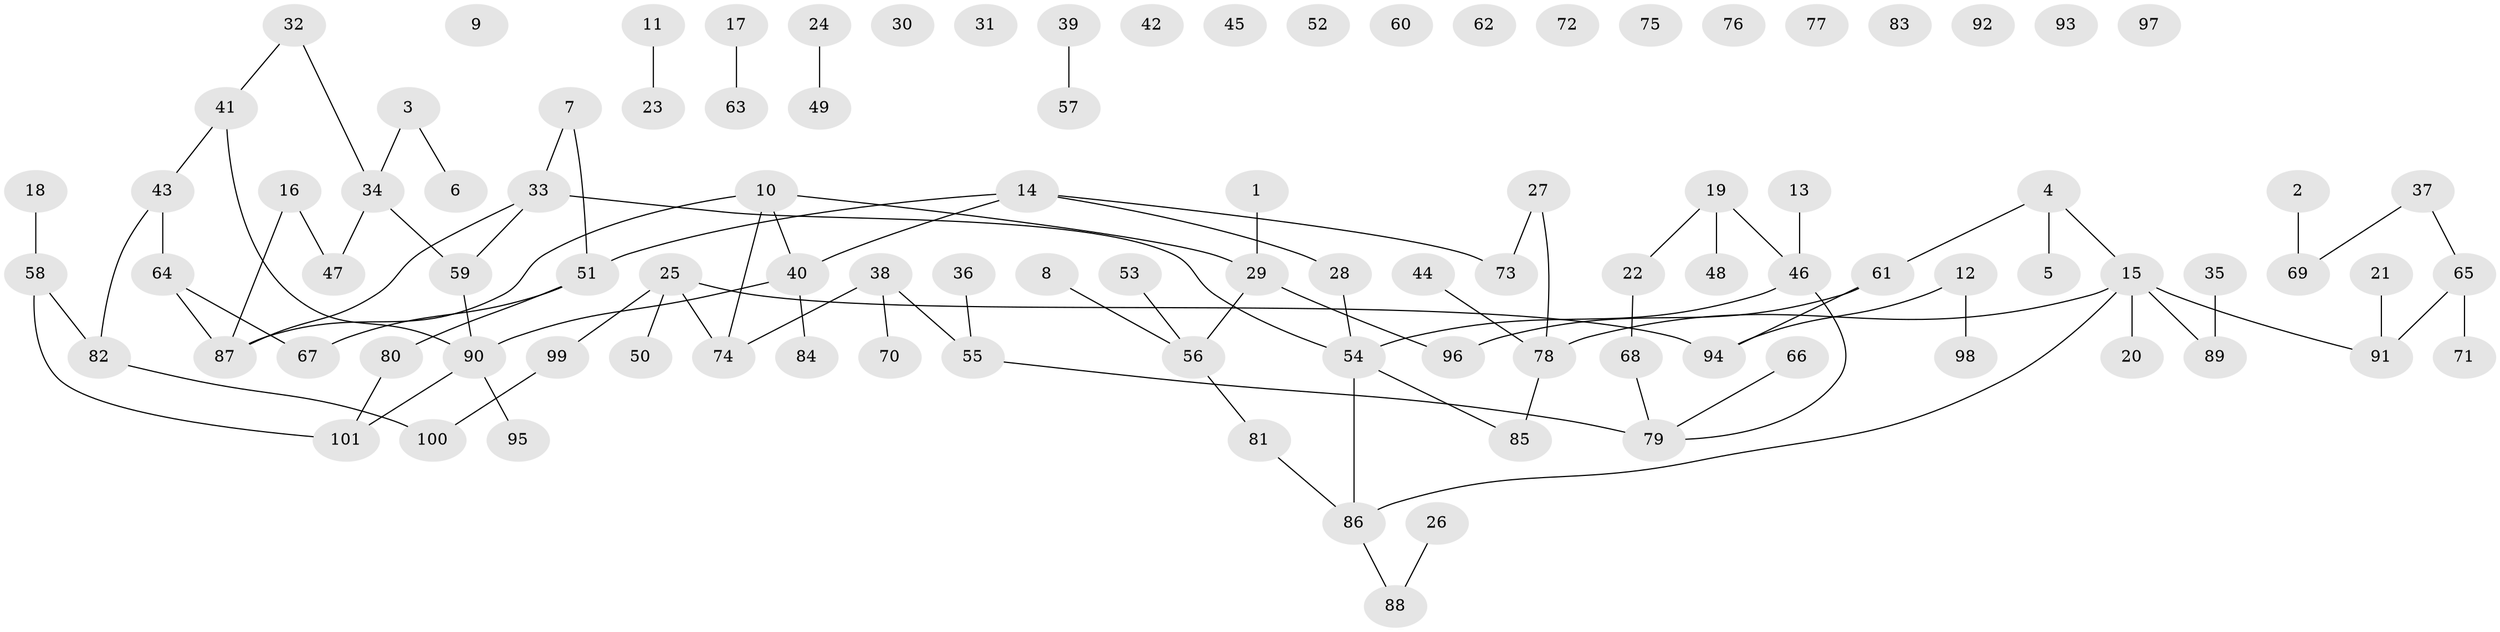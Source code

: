 // coarse degree distribution, {0: 0.6666666666666666, 1: 0.23333333333333334, 2: 0.06666666666666667, 7: 0.03333333333333333}
// Generated by graph-tools (version 1.1) at 2025/42/03/04/25 21:42:52]
// undirected, 101 vertices, 97 edges
graph export_dot {
graph [start="1"]
  node [color=gray90,style=filled];
  1;
  2;
  3;
  4;
  5;
  6;
  7;
  8;
  9;
  10;
  11;
  12;
  13;
  14;
  15;
  16;
  17;
  18;
  19;
  20;
  21;
  22;
  23;
  24;
  25;
  26;
  27;
  28;
  29;
  30;
  31;
  32;
  33;
  34;
  35;
  36;
  37;
  38;
  39;
  40;
  41;
  42;
  43;
  44;
  45;
  46;
  47;
  48;
  49;
  50;
  51;
  52;
  53;
  54;
  55;
  56;
  57;
  58;
  59;
  60;
  61;
  62;
  63;
  64;
  65;
  66;
  67;
  68;
  69;
  70;
  71;
  72;
  73;
  74;
  75;
  76;
  77;
  78;
  79;
  80;
  81;
  82;
  83;
  84;
  85;
  86;
  87;
  88;
  89;
  90;
  91;
  92;
  93;
  94;
  95;
  96;
  97;
  98;
  99;
  100;
  101;
  1 -- 29;
  2 -- 69;
  3 -- 6;
  3 -- 34;
  4 -- 5;
  4 -- 15;
  4 -- 61;
  7 -- 33;
  7 -- 51;
  8 -- 56;
  10 -- 29;
  10 -- 40;
  10 -- 74;
  10 -- 87;
  11 -- 23;
  12 -- 94;
  12 -- 98;
  13 -- 46;
  14 -- 28;
  14 -- 40;
  14 -- 51;
  14 -- 73;
  15 -- 20;
  15 -- 78;
  15 -- 86;
  15 -- 89;
  15 -- 91;
  16 -- 47;
  16 -- 87;
  17 -- 63;
  18 -- 58;
  19 -- 22;
  19 -- 46;
  19 -- 48;
  21 -- 91;
  22 -- 68;
  24 -- 49;
  25 -- 50;
  25 -- 74;
  25 -- 94;
  25 -- 99;
  26 -- 88;
  27 -- 73;
  27 -- 78;
  28 -- 54;
  29 -- 56;
  29 -- 96;
  32 -- 34;
  32 -- 41;
  33 -- 54;
  33 -- 59;
  33 -- 87;
  34 -- 47;
  34 -- 59;
  35 -- 89;
  36 -- 55;
  37 -- 65;
  37 -- 69;
  38 -- 55;
  38 -- 70;
  38 -- 74;
  39 -- 57;
  40 -- 84;
  40 -- 90;
  41 -- 43;
  41 -- 90;
  43 -- 64;
  43 -- 82;
  44 -- 78;
  46 -- 54;
  46 -- 79;
  51 -- 67;
  51 -- 80;
  53 -- 56;
  54 -- 85;
  54 -- 86;
  55 -- 79;
  56 -- 81;
  58 -- 82;
  58 -- 101;
  59 -- 90;
  61 -- 94;
  61 -- 96;
  64 -- 67;
  64 -- 87;
  65 -- 71;
  65 -- 91;
  66 -- 79;
  68 -- 79;
  78 -- 85;
  80 -- 101;
  81 -- 86;
  82 -- 100;
  86 -- 88;
  90 -- 95;
  90 -- 101;
  99 -- 100;
}
